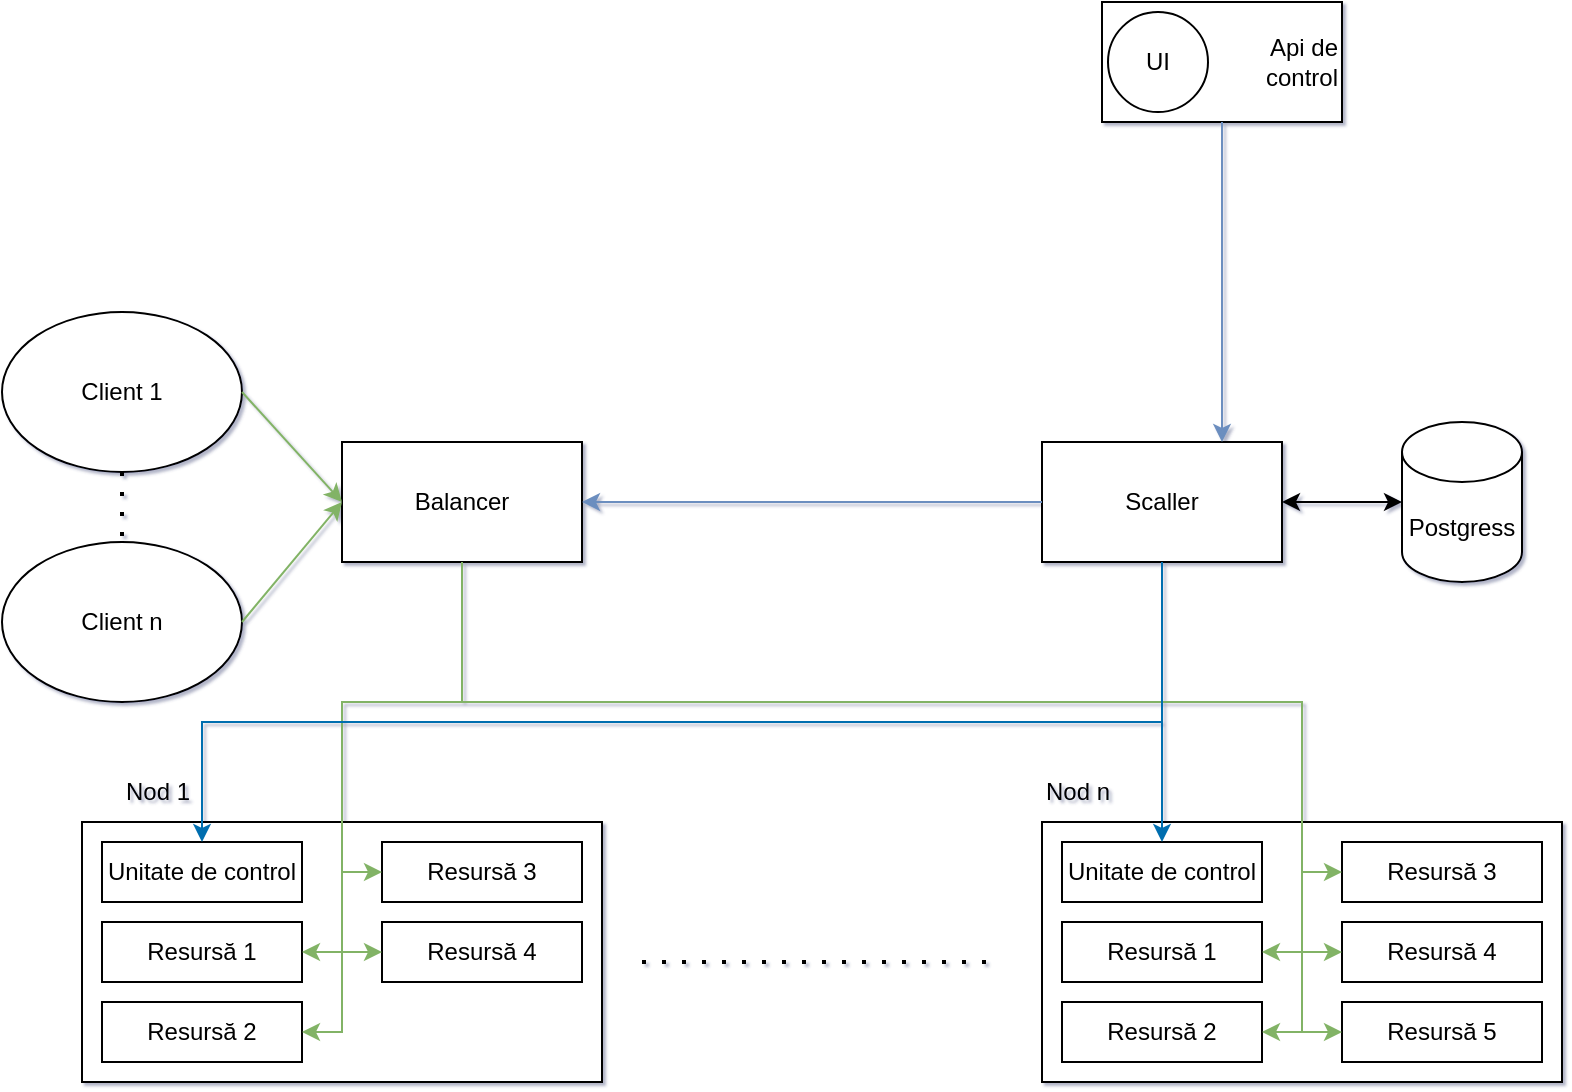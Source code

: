 <mxfile version="20.5.3" type="embed"><diagram id="dFSEmgIlatqLbQOFzwdS" name="Page-1"><mxGraphModel dx="1358" dy="699" grid="1" gridSize="10" guides="1" tooltips="1" connect="1" arrows="1" fold="1" page="1" pageScale="1" pageWidth="850" pageHeight="1100" math="0" shadow="1"><root><mxCell id="0"/><mxCell id="1" parent="0"/><mxCell id="knGnKSw78JdQFl1_DNy8-3" value="Balancer" style="rounded=0;whiteSpace=wrap;html=1;" parent="1" vertex="1"><mxGeometry x="230" y="350" width="120" height="60" as="geometry"/></mxCell><mxCell id="knGnKSw78JdQFl1_DNy8-4" value="Postgress" style="shape=cylinder3;whiteSpace=wrap;html=1;boundedLbl=1;backgroundOutline=1;size=15;rounded=0;" parent="1" vertex="1"><mxGeometry x="760" y="340" width="60" height="80" as="geometry"/></mxCell><mxCell id="knGnKSw78JdQFl1_DNy8-5" value="" style="rounded=0;whiteSpace=wrap;html=1;align=left;" parent="1" vertex="1"><mxGeometry x="100" y="540" width="260" height="130" as="geometry"/></mxCell><mxCell id="knGnKSw78JdQFl1_DNy8-6" value="Nod 1" style="text;html=1;strokeColor=none;fillColor=none;align=left;verticalAlign=middle;whiteSpace=wrap;rounded=0;" parent="1" vertex="1"><mxGeometry x="120" y="510" width="60" height="30" as="geometry"/></mxCell><mxCell id="knGnKSw78JdQFl1_DNy8-7" value="Unitate de control" style="rounded=0;whiteSpace=wrap;html=1;" parent="1" vertex="1"><mxGeometry x="110" y="550" width="100" height="30" as="geometry"/></mxCell><mxCell id="knGnKSw78JdQFl1_DNy8-8" value="Resursă 1" style="rounded=0;whiteSpace=wrap;html=1;" parent="1" vertex="1"><mxGeometry x="110" y="590" width="100" height="30" as="geometry"/></mxCell><mxCell id="knGnKSw78JdQFl1_DNy8-9" value="Resursă 2" style="rounded=0;whiteSpace=wrap;html=1;" parent="1" vertex="1"><mxGeometry x="110" y="630" width="100" height="30" as="geometry"/></mxCell><mxCell id="knGnKSw78JdQFl1_DNy8-10" value="Resursă 3" style="rounded=0;whiteSpace=wrap;html=1;" parent="1" vertex="1"><mxGeometry x="250" y="550" width="100" height="30" as="geometry"/></mxCell><mxCell id="knGnKSw78JdQFl1_DNy8-11" value="Resursă 4" style="rounded=0;whiteSpace=wrap;html=1;" parent="1" vertex="1"><mxGeometry x="250" y="590" width="100" height="30" as="geometry"/></mxCell><mxCell id="knGnKSw78JdQFl1_DNy8-12" value="" style="rounded=0;whiteSpace=wrap;html=1;align=left;" parent="1" vertex="1"><mxGeometry x="580" y="540" width="260" height="130" as="geometry"/></mxCell><mxCell id="knGnKSw78JdQFl1_DNy8-13" value="Nod n" style="text;html=1;strokeColor=none;fillColor=none;align=left;verticalAlign=middle;whiteSpace=wrap;rounded=0;" parent="1" vertex="1"><mxGeometry x="580" y="510" width="60" height="30" as="geometry"/></mxCell><mxCell id="knGnKSw78JdQFl1_DNy8-14" value="Unitate de control" style="rounded=0;whiteSpace=wrap;html=1;" parent="1" vertex="1"><mxGeometry x="590" y="550" width="100" height="30" as="geometry"/></mxCell><mxCell id="knGnKSw78JdQFl1_DNy8-15" value="Resursă 1" style="rounded=0;whiteSpace=wrap;html=1;" parent="1" vertex="1"><mxGeometry x="590" y="590" width="100" height="30" as="geometry"/></mxCell><mxCell id="knGnKSw78JdQFl1_DNy8-16" value="Resursă 2" style="rounded=0;whiteSpace=wrap;html=1;" parent="1" vertex="1"><mxGeometry x="590" y="630" width="100" height="30" as="geometry"/></mxCell><mxCell id="knGnKSw78JdQFl1_DNy8-17" value="Resursă 3" style="rounded=0;whiteSpace=wrap;html=1;" parent="1" vertex="1"><mxGeometry x="730" y="550" width="100" height="30" as="geometry"/></mxCell><mxCell id="knGnKSw78JdQFl1_DNy8-18" value="Resursă 4" style="rounded=0;whiteSpace=wrap;html=1;" parent="1" vertex="1"><mxGeometry x="730" y="590" width="100" height="30" as="geometry"/></mxCell><mxCell id="knGnKSw78JdQFl1_DNy8-19" value="Resursă 5" style="rounded=0;whiteSpace=wrap;html=1;" parent="1" vertex="1"><mxGeometry x="730" y="630" width="100" height="30" as="geometry"/></mxCell><mxCell id="knGnKSw78JdQFl1_DNy8-24" value="" style="endArrow=none;dashed=1;html=1;dashPattern=1 4;strokeWidth=2;rounded=0;" parent="1" edge="1"><mxGeometry width="50" height="50" relative="1" as="geometry"><mxPoint x="380" y="610" as="sourcePoint"/><mxPoint x="560" y="610" as="targetPoint"/></mxGeometry></mxCell><mxCell id="Y7V88AtCgE-KLZqyX0Jm-5" value="Client n" style="ellipse;whiteSpace=wrap;html=1;rounded=0;" parent="1" vertex="1"><mxGeometry x="60" y="400" width="120" height="80" as="geometry"/></mxCell><mxCell id="Y7V88AtCgE-KLZqyX0Jm-4" value="Client 1" style="ellipse;whiteSpace=wrap;html=1;rounded=0;" parent="1" vertex="1"><mxGeometry x="60" y="285" width="120" height="80" as="geometry"/></mxCell><mxCell id="Y7V88AtCgE-KLZqyX0Jm-7" value="" style="endArrow=classic;html=1;rounded=0;exitX=1;exitY=0.5;exitDx=0;exitDy=0;entryX=0;entryY=0.5;entryDx=0;entryDy=0;fillColor=#d5e8d4;strokeColor=#82b366;" parent="1" source="Y7V88AtCgE-KLZqyX0Jm-4" target="knGnKSw78JdQFl1_DNy8-3" edge="1"><mxGeometry width="50" height="50" relative="1" as="geometry"><mxPoint x="440" y="450" as="sourcePoint"/><mxPoint x="490" y="400" as="targetPoint"/></mxGeometry></mxCell><mxCell id="Y7V88AtCgE-KLZqyX0Jm-8" value="" style="endArrow=classic;html=1;rounded=0;exitX=0.5;exitY=1;exitDx=0;exitDy=0;entryX=1;entryY=0.5;entryDx=0;entryDy=0;fillColor=#d5e8d4;strokeColor=#82b366;" parent="1" source="knGnKSw78JdQFl1_DNy8-3" target="knGnKSw78JdQFl1_DNy8-16" edge="1"><mxGeometry width="50" height="50" relative="1" as="geometry"><mxPoint x="470" y="440" as="sourcePoint"/><mxPoint x="720" y="500" as="targetPoint"/><Array as="points"><mxPoint x="290" y="480"/><mxPoint x="710" y="480"/><mxPoint x="710" y="645"/></Array></mxGeometry></mxCell><mxCell id="Y7V88AtCgE-KLZqyX0Jm-9" value="" style="endArrow=classic;html=1;rounded=0;entryX=0;entryY=0.5;entryDx=0;entryDy=0;fillColor=#d5e8d4;strokeColor=#82b366;" parent="1" target="knGnKSw78JdQFl1_DNy8-19" edge="1"><mxGeometry width="50" height="50" relative="1" as="geometry"><mxPoint x="290" y="410" as="sourcePoint"/><mxPoint x="700" y="655" as="targetPoint"/><Array as="points"><mxPoint x="290" y="480"/><mxPoint x="710" y="480"/><mxPoint x="710" y="645"/></Array></mxGeometry></mxCell><mxCell id="Y7V88AtCgE-KLZqyX0Jm-10" value="" style="endArrow=classic;html=1;rounded=0;exitX=0.5;exitY=1;exitDx=0;exitDy=0;entryX=0;entryY=0.5;entryDx=0;entryDy=0;fillColor=#d5e8d4;strokeColor=#82b366;" parent="1" source="knGnKSw78JdQFl1_DNy8-3" target="knGnKSw78JdQFl1_DNy8-18" edge="1"><mxGeometry width="50" height="50" relative="1" as="geometry"><mxPoint x="472" y="430" as="sourcePoint"/><mxPoint x="740" y="655" as="targetPoint"/><Array as="points"><mxPoint x="290" y="480"/><mxPoint x="710" y="480"/><mxPoint x="710" y="605"/></Array></mxGeometry></mxCell><mxCell id="Y7V88AtCgE-KLZqyX0Jm-11" value="" style="endArrow=classic;html=1;rounded=0;exitX=0.5;exitY=1;exitDx=0;exitDy=0;entryX=1;entryY=0.5;entryDx=0;entryDy=0;fillColor=#d5e8d4;strokeColor=#82b366;" parent="1" source="knGnKSw78JdQFl1_DNy8-3" target="knGnKSw78JdQFl1_DNy8-15" edge="1"><mxGeometry width="50" height="50" relative="1" as="geometry"><mxPoint x="472" y="430" as="sourcePoint"/><mxPoint x="740" y="615" as="targetPoint"/><Array as="points"><mxPoint x="290" y="480"/><mxPoint x="710" y="480"/><mxPoint x="710" y="605"/></Array></mxGeometry></mxCell><mxCell id="Y7V88AtCgE-KLZqyX0Jm-12" value="" style="endArrow=classic;html=1;rounded=0;exitX=0.5;exitY=1;exitDx=0;exitDy=0;entryX=0;entryY=0.5;entryDx=0;entryDy=0;fillColor=#d5e8d4;strokeColor=#82b366;" parent="1" source="knGnKSw78JdQFl1_DNy8-3" target="knGnKSw78JdQFl1_DNy8-17" edge="1"><mxGeometry width="50" height="50" relative="1" as="geometry"><mxPoint x="482" y="440" as="sourcePoint"/><mxPoint x="700" y="615" as="targetPoint"/><Array as="points"><mxPoint x="290" y="480"/><mxPoint x="710" y="480"/><mxPoint x="710" y="565"/></Array></mxGeometry></mxCell><mxCell id="Y7V88AtCgE-KLZqyX0Jm-13" value="" style="endArrow=classic;html=1;rounded=0;entryX=1;entryY=0.5;entryDx=0;entryDy=0;fillColor=#d5e8d4;strokeColor=#82b366;" parent="1" target="knGnKSw78JdQFl1_DNy8-9" edge="1"><mxGeometry width="50" height="50" relative="1" as="geometry"><mxPoint x="290" y="410" as="sourcePoint"/><mxPoint x="300" y="450" as="targetPoint"/><Array as="points"><mxPoint x="290" y="480"/><mxPoint x="230" y="480"/><mxPoint x="230" y="645"/></Array></mxGeometry></mxCell><mxCell id="Y7V88AtCgE-KLZqyX0Jm-14" value="" style="endArrow=classic;html=1;rounded=0;exitX=0.5;exitY=1;exitDx=0;exitDy=0;entryX=1;entryY=0.5;entryDx=0;entryDy=0;fillColor=#d5e8d4;strokeColor=#82b366;" parent="1" source="knGnKSw78JdQFl1_DNy8-3" target="knGnKSw78JdQFl1_DNy8-8" edge="1"><mxGeometry width="50" height="50" relative="1" as="geometry"><mxPoint x="472" y="430" as="sourcePoint"/><mxPoint x="220" y="655" as="targetPoint"/><Array as="points"><mxPoint x="290" y="480"/><mxPoint x="230" y="480"/><mxPoint x="230" y="605"/></Array></mxGeometry></mxCell><mxCell id="Y7V88AtCgE-KLZqyX0Jm-15" value="" style="endArrow=classic;html=1;rounded=0;exitX=0.5;exitY=1;exitDx=0;exitDy=0;entryX=0;entryY=0.5;entryDx=0;entryDy=0;fillColor=#d5e8d4;strokeColor=#82b366;" parent="1" source="knGnKSw78JdQFl1_DNy8-3" target="knGnKSw78JdQFl1_DNy8-11" edge="1"><mxGeometry width="50" height="50" relative="1" as="geometry"><mxPoint x="482" y="440" as="sourcePoint"/><mxPoint x="220" y="615" as="targetPoint"/><Array as="points"><mxPoint x="290" y="480"/><mxPoint x="230" y="480"/><mxPoint x="230" y="605"/></Array></mxGeometry></mxCell><mxCell id="Y7V88AtCgE-KLZqyX0Jm-16" value="" style="endArrow=classic;html=1;rounded=0;entryX=0;entryY=0.5;entryDx=0;entryDy=0;fillColor=#d5e8d4;strokeColor=#82b366;exitX=0.5;exitY=1;exitDx=0;exitDy=0;" parent="1" source="knGnKSw78JdQFl1_DNy8-3" target="knGnKSw78JdQFl1_DNy8-10" edge="1"><mxGeometry width="50" height="50" relative="1" as="geometry"><mxPoint x="460" y="420" as="sourcePoint"/><mxPoint x="260" y="615" as="targetPoint"/><Array as="points"><mxPoint x="290" y="480"/><mxPoint x="230" y="480"/><mxPoint x="230" y="565"/></Array></mxGeometry></mxCell><mxCell id="2" value="Scaller" style="rounded=0;whiteSpace=wrap;html=1;" parent="1" vertex="1"><mxGeometry x="580" y="350" width="120" height="60" as="geometry"/></mxCell><mxCell id="7" value="" style="group;spacingRight=22;spacingLeft=0;" parent="1" vertex="1" connectable="0"><mxGeometry x="610" y="130" width="120" height="60" as="geometry"/></mxCell><mxCell id="Y7V88AtCgE-KLZqyX0Jm-1" value="Api de&lt;br&gt;&amp;nbsp;control" style="rounded=0;whiteSpace=wrap;html=1;align=right;" parent="7" vertex="1"><mxGeometry width="120" height="60" as="geometry"/></mxCell><mxCell id="knGnKSw78JdQFl1_DNy8-1" value="UI" style="ellipse;whiteSpace=wrap;html=1;aspect=fixed;rounded=0;" parent="7" vertex="1"><mxGeometry x="3" y="5" width="50" height="50" as="geometry"/></mxCell><mxCell id="10" value="" style="endArrow=classic;html=1;rounded=0;fillColor=#dae8fc;strokeColor=#6c8ebf;exitX=0.5;exitY=1;exitDx=0;exitDy=0;entryX=0.75;entryY=0;entryDx=0;entryDy=0;" parent="1" source="Y7V88AtCgE-KLZqyX0Jm-1" target="2" edge="1"><mxGeometry width="50" height="50" relative="1" as="geometry"><mxPoint x="40" y="50" as="sourcePoint"/><mxPoint x="690" y="330" as="targetPoint"/></mxGeometry></mxCell><mxCell id="12" value="" style="endArrow=classic;html=1;rounded=0;exitX=0.5;exitY=1;exitDx=0;exitDy=0;entryX=0.5;entryY=0;entryDx=0;entryDy=0;fillColor=#1ba1e2;strokeColor=#006EAF;" parent="1" source="2" target="knGnKSw78JdQFl1_DNy8-14" edge="1"><mxGeometry width="50" height="50" relative="1" as="geometry"><mxPoint x="380" y="420" as="sourcePoint"/><mxPoint x="430" y="370" as="targetPoint"/><Array as="points"><mxPoint x="640" y="490"/></Array></mxGeometry></mxCell><mxCell id="13" value="" style="endArrow=classic;html=1;rounded=0;exitX=0.5;exitY=1;exitDx=0;exitDy=0;entryX=0.5;entryY=0;entryDx=0;entryDy=0;fillColor=#1ba1e2;strokeColor=#006EAF;" parent="1" source="2" target="knGnKSw78JdQFl1_DNy8-7" edge="1"><mxGeometry width="50" height="50" relative="1" as="geometry"><mxPoint x="380" y="420" as="sourcePoint"/><mxPoint x="430" y="370" as="targetPoint"/><Array as="points"><mxPoint x="640" y="490"/><mxPoint x="160" y="490"/></Array></mxGeometry></mxCell><mxCell id="28" value="" style="endArrow=classic;startArrow=classic;html=1;rounded=0;exitX=0;exitY=0.5;exitDx=0;exitDy=0;exitPerimeter=0;entryX=1;entryY=0.5;entryDx=0;entryDy=0;" parent="1" source="knGnKSw78JdQFl1_DNy8-4" target="2" edge="1"><mxGeometry width="50" height="50" relative="1" as="geometry"><mxPoint x="380" y="410" as="sourcePoint"/><mxPoint x="430" y="360" as="targetPoint"/></mxGeometry></mxCell><mxCell id="33" value="" style="endArrow=classic;html=1;rounded=0;fillColor=#dae8fc;strokeColor=#6c8ebf;exitX=0;exitY=0.5;exitDx=0;exitDy=0;entryX=1;entryY=0.5;entryDx=0;entryDy=0;" parent="1" source="2" target="knGnKSw78JdQFl1_DNy8-3" edge="1"><mxGeometry width="50" height="50" relative="1" as="geometry"><mxPoint x="680" y="200.0" as="sourcePoint"/><mxPoint x="480" y="310" as="targetPoint"/></mxGeometry></mxCell><mxCell id="34" value="" style="endArrow=classic;html=1;rounded=0;exitX=1;exitY=0.5;exitDx=0;exitDy=0;entryX=0;entryY=0.5;entryDx=0;entryDy=0;fillColor=#d5e8d4;strokeColor=#82b366;" parent="1" source="Y7V88AtCgE-KLZqyX0Jm-5" target="knGnKSw78JdQFl1_DNy8-3" edge="1"><mxGeometry width="50" height="50" relative="1" as="geometry"><mxPoint x="190.0" y="350" as="sourcePoint"/><mxPoint x="240" y="405" as="targetPoint"/></mxGeometry></mxCell><mxCell id="35" value="" style="endArrow=none;dashed=1;html=1;dashPattern=1 4;strokeWidth=2;rounded=0;exitX=0.5;exitY=1;exitDx=0;exitDy=0;entryX=0.5;entryY=0;entryDx=0;entryDy=0;" parent="1" source="Y7V88AtCgE-KLZqyX0Jm-4" target="Y7V88AtCgE-KLZqyX0Jm-5" edge="1"><mxGeometry width="50" height="50" relative="1" as="geometry"><mxPoint x="390" y="620" as="sourcePoint"/><mxPoint x="570" y="620" as="targetPoint"/></mxGeometry></mxCell></root></mxGraphModel></diagram></mxfile>